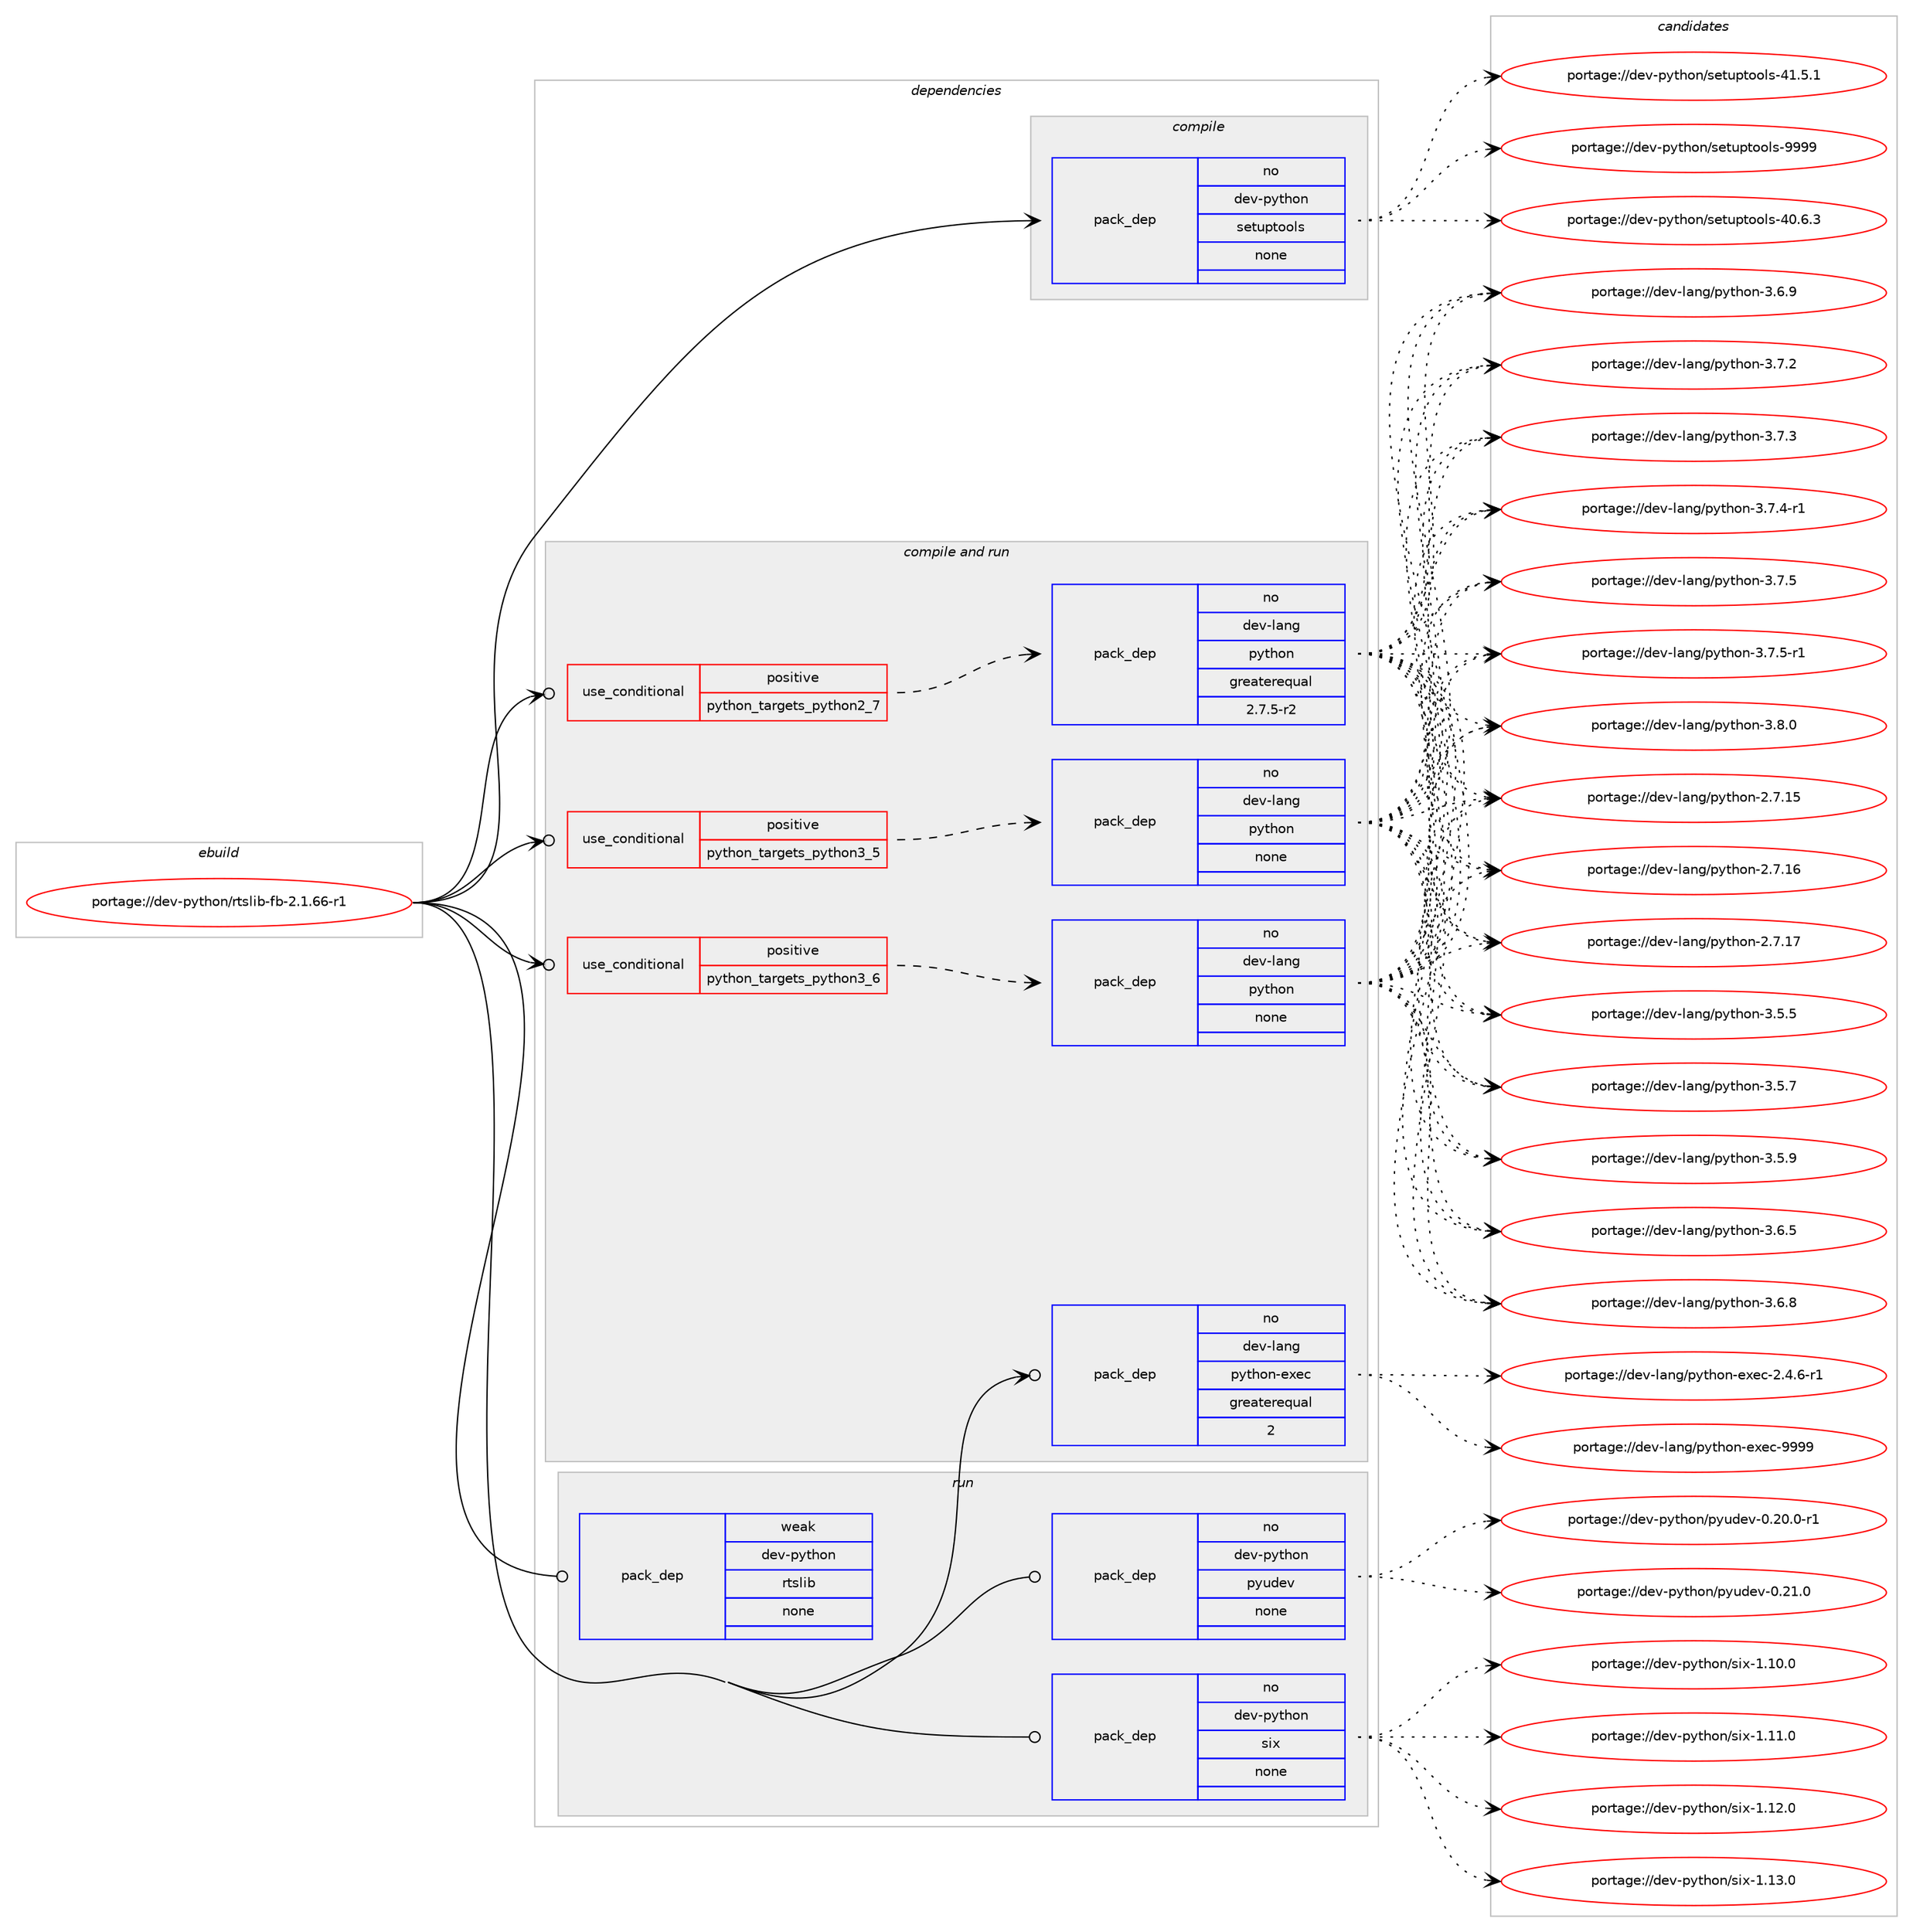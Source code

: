 digraph prolog {

# *************
# Graph options
# *************

newrank=true;
concentrate=true;
compound=true;
graph [rankdir=LR,fontname=Helvetica,fontsize=10,ranksep=1.5];#, ranksep=2.5, nodesep=0.2];
edge  [arrowhead=vee];
node  [fontname=Helvetica,fontsize=10];

# **********
# The ebuild
# **********

subgraph cluster_leftcol {
color=gray;
rank=same;
label=<<i>ebuild</i>>;
id [label="portage://dev-python/rtslib-fb-2.1.66-r1", color=red, width=4, href="../dev-python/rtslib-fb-2.1.66-r1.svg"];
}

# ****************
# The dependencies
# ****************

subgraph cluster_midcol {
color=gray;
label=<<i>dependencies</i>>;
subgraph cluster_compile {
fillcolor="#eeeeee";
style=filled;
label=<<i>compile</i>>;
subgraph pack129520 {
dependency171195 [label=<<TABLE BORDER="0" CELLBORDER="1" CELLSPACING="0" CELLPADDING="4" WIDTH="220"><TR><TD ROWSPAN="6" CELLPADDING="30">pack_dep</TD></TR><TR><TD WIDTH="110">no</TD></TR><TR><TD>dev-python</TD></TR><TR><TD>setuptools</TD></TR><TR><TD>none</TD></TR><TR><TD></TD></TR></TABLE>>, shape=none, color=blue];
}
id:e -> dependency171195:w [weight=20,style="solid",arrowhead="vee"];
}
subgraph cluster_compileandrun {
fillcolor="#eeeeee";
style=filled;
label=<<i>compile and run</i>>;
subgraph cond38272 {
dependency171196 [label=<<TABLE BORDER="0" CELLBORDER="1" CELLSPACING="0" CELLPADDING="4"><TR><TD ROWSPAN="3" CELLPADDING="10">use_conditional</TD></TR><TR><TD>positive</TD></TR><TR><TD>python_targets_python2_7</TD></TR></TABLE>>, shape=none, color=red];
subgraph pack129521 {
dependency171197 [label=<<TABLE BORDER="0" CELLBORDER="1" CELLSPACING="0" CELLPADDING="4" WIDTH="220"><TR><TD ROWSPAN="6" CELLPADDING="30">pack_dep</TD></TR><TR><TD WIDTH="110">no</TD></TR><TR><TD>dev-lang</TD></TR><TR><TD>python</TD></TR><TR><TD>greaterequal</TD></TR><TR><TD>2.7.5-r2</TD></TR></TABLE>>, shape=none, color=blue];
}
dependency171196:e -> dependency171197:w [weight=20,style="dashed",arrowhead="vee"];
}
id:e -> dependency171196:w [weight=20,style="solid",arrowhead="odotvee"];
subgraph cond38273 {
dependency171198 [label=<<TABLE BORDER="0" CELLBORDER="1" CELLSPACING="0" CELLPADDING="4"><TR><TD ROWSPAN="3" CELLPADDING="10">use_conditional</TD></TR><TR><TD>positive</TD></TR><TR><TD>python_targets_python3_5</TD></TR></TABLE>>, shape=none, color=red];
subgraph pack129522 {
dependency171199 [label=<<TABLE BORDER="0" CELLBORDER="1" CELLSPACING="0" CELLPADDING="4" WIDTH="220"><TR><TD ROWSPAN="6" CELLPADDING="30">pack_dep</TD></TR><TR><TD WIDTH="110">no</TD></TR><TR><TD>dev-lang</TD></TR><TR><TD>python</TD></TR><TR><TD>none</TD></TR><TR><TD></TD></TR></TABLE>>, shape=none, color=blue];
}
dependency171198:e -> dependency171199:w [weight=20,style="dashed",arrowhead="vee"];
}
id:e -> dependency171198:w [weight=20,style="solid",arrowhead="odotvee"];
subgraph cond38274 {
dependency171200 [label=<<TABLE BORDER="0" CELLBORDER="1" CELLSPACING="0" CELLPADDING="4"><TR><TD ROWSPAN="3" CELLPADDING="10">use_conditional</TD></TR><TR><TD>positive</TD></TR><TR><TD>python_targets_python3_6</TD></TR></TABLE>>, shape=none, color=red];
subgraph pack129523 {
dependency171201 [label=<<TABLE BORDER="0" CELLBORDER="1" CELLSPACING="0" CELLPADDING="4" WIDTH="220"><TR><TD ROWSPAN="6" CELLPADDING="30">pack_dep</TD></TR><TR><TD WIDTH="110">no</TD></TR><TR><TD>dev-lang</TD></TR><TR><TD>python</TD></TR><TR><TD>none</TD></TR><TR><TD></TD></TR></TABLE>>, shape=none, color=blue];
}
dependency171200:e -> dependency171201:w [weight=20,style="dashed",arrowhead="vee"];
}
id:e -> dependency171200:w [weight=20,style="solid",arrowhead="odotvee"];
subgraph pack129524 {
dependency171202 [label=<<TABLE BORDER="0" CELLBORDER="1" CELLSPACING="0" CELLPADDING="4" WIDTH="220"><TR><TD ROWSPAN="6" CELLPADDING="30">pack_dep</TD></TR><TR><TD WIDTH="110">no</TD></TR><TR><TD>dev-lang</TD></TR><TR><TD>python-exec</TD></TR><TR><TD>greaterequal</TD></TR><TR><TD>2</TD></TR></TABLE>>, shape=none, color=blue];
}
id:e -> dependency171202:w [weight=20,style="solid",arrowhead="odotvee"];
}
subgraph cluster_run {
fillcolor="#eeeeee";
style=filled;
label=<<i>run</i>>;
subgraph pack129525 {
dependency171203 [label=<<TABLE BORDER="0" CELLBORDER="1" CELLSPACING="0" CELLPADDING="4" WIDTH="220"><TR><TD ROWSPAN="6" CELLPADDING="30">pack_dep</TD></TR><TR><TD WIDTH="110">no</TD></TR><TR><TD>dev-python</TD></TR><TR><TD>pyudev</TD></TR><TR><TD>none</TD></TR><TR><TD></TD></TR></TABLE>>, shape=none, color=blue];
}
id:e -> dependency171203:w [weight=20,style="solid",arrowhead="odot"];
subgraph pack129526 {
dependency171204 [label=<<TABLE BORDER="0" CELLBORDER="1" CELLSPACING="0" CELLPADDING="4" WIDTH="220"><TR><TD ROWSPAN="6" CELLPADDING="30">pack_dep</TD></TR><TR><TD WIDTH="110">no</TD></TR><TR><TD>dev-python</TD></TR><TR><TD>six</TD></TR><TR><TD>none</TD></TR><TR><TD></TD></TR></TABLE>>, shape=none, color=blue];
}
id:e -> dependency171204:w [weight=20,style="solid",arrowhead="odot"];
subgraph pack129527 {
dependency171205 [label=<<TABLE BORDER="0" CELLBORDER="1" CELLSPACING="0" CELLPADDING="4" WIDTH="220"><TR><TD ROWSPAN="6" CELLPADDING="30">pack_dep</TD></TR><TR><TD WIDTH="110">weak</TD></TR><TR><TD>dev-python</TD></TR><TR><TD>rtslib</TD></TR><TR><TD>none</TD></TR><TR><TD></TD></TR></TABLE>>, shape=none, color=blue];
}
id:e -> dependency171205:w [weight=20,style="solid",arrowhead="odot"];
}
}

# **************
# The candidates
# **************

subgraph cluster_choices {
rank=same;
color=gray;
label=<<i>candidates</i>>;

subgraph choice129520 {
color=black;
nodesep=1;
choiceportage100101118451121211161041111104711510111611711211611111110811545524846544651 [label="portage://dev-python/setuptools-40.6.3", color=red, width=4,href="../dev-python/setuptools-40.6.3.svg"];
choiceportage100101118451121211161041111104711510111611711211611111110811545524946534649 [label="portage://dev-python/setuptools-41.5.1", color=red, width=4,href="../dev-python/setuptools-41.5.1.svg"];
choiceportage10010111845112121116104111110471151011161171121161111111081154557575757 [label="portage://dev-python/setuptools-9999", color=red, width=4,href="../dev-python/setuptools-9999.svg"];
dependency171195:e -> choiceportage100101118451121211161041111104711510111611711211611111110811545524846544651:w [style=dotted,weight="100"];
dependency171195:e -> choiceportage100101118451121211161041111104711510111611711211611111110811545524946534649:w [style=dotted,weight="100"];
dependency171195:e -> choiceportage10010111845112121116104111110471151011161171121161111111081154557575757:w [style=dotted,weight="100"];
}
subgraph choice129521 {
color=black;
nodesep=1;
choiceportage10010111845108971101034711212111610411111045504655464953 [label="portage://dev-lang/python-2.7.15", color=red, width=4,href="../dev-lang/python-2.7.15.svg"];
choiceportage10010111845108971101034711212111610411111045504655464954 [label="portage://dev-lang/python-2.7.16", color=red, width=4,href="../dev-lang/python-2.7.16.svg"];
choiceportage10010111845108971101034711212111610411111045504655464955 [label="portage://dev-lang/python-2.7.17", color=red, width=4,href="../dev-lang/python-2.7.17.svg"];
choiceportage100101118451089711010347112121116104111110455146534653 [label="portage://dev-lang/python-3.5.5", color=red, width=4,href="../dev-lang/python-3.5.5.svg"];
choiceportage100101118451089711010347112121116104111110455146534655 [label="portage://dev-lang/python-3.5.7", color=red, width=4,href="../dev-lang/python-3.5.7.svg"];
choiceportage100101118451089711010347112121116104111110455146534657 [label="portage://dev-lang/python-3.5.9", color=red, width=4,href="../dev-lang/python-3.5.9.svg"];
choiceportage100101118451089711010347112121116104111110455146544653 [label="portage://dev-lang/python-3.6.5", color=red, width=4,href="../dev-lang/python-3.6.5.svg"];
choiceportage100101118451089711010347112121116104111110455146544656 [label="portage://dev-lang/python-3.6.8", color=red, width=4,href="../dev-lang/python-3.6.8.svg"];
choiceportage100101118451089711010347112121116104111110455146544657 [label="portage://dev-lang/python-3.6.9", color=red, width=4,href="../dev-lang/python-3.6.9.svg"];
choiceportage100101118451089711010347112121116104111110455146554650 [label="portage://dev-lang/python-3.7.2", color=red, width=4,href="../dev-lang/python-3.7.2.svg"];
choiceportage100101118451089711010347112121116104111110455146554651 [label="portage://dev-lang/python-3.7.3", color=red, width=4,href="../dev-lang/python-3.7.3.svg"];
choiceportage1001011184510897110103471121211161041111104551465546524511449 [label="portage://dev-lang/python-3.7.4-r1", color=red, width=4,href="../dev-lang/python-3.7.4-r1.svg"];
choiceportage100101118451089711010347112121116104111110455146554653 [label="portage://dev-lang/python-3.7.5", color=red, width=4,href="../dev-lang/python-3.7.5.svg"];
choiceportage1001011184510897110103471121211161041111104551465546534511449 [label="portage://dev-lang/python-3.7.5-r1", color=red, width=4,href="../dev-lang/python-3.7.5-r1.svg"];
choiceportage100101118451089711010347112121116104111110455146564648 [label="portage://dev-lang/python-3.8.0", color=red, width=4,href="../dev-lang/python-3.8.0.svg"];
dependency171197:e -> choiceportage10010111845108971101034711212111610411111045504655464953:w [style=dotted,weight="100"];
dependency171197:e -> choiceportage10010111845108971101034711212111610411111045504655464954:w [style=dotted,weight="100"];
dependency171197:e -> choiceportage10010111845108971101034711212111610411111045504655464955:w [style=dotted,weight="100"];
dependency171197:e -> choiceportage100101118451089711010347112121116104111110455146534653:w [style=dotted,weight="100"];
dependency171197:e -> choiceportage100101118451089711010347112121116104111110455146534655:w [style=dotted,weight="100"];
dependency171197:e -> choiceportage100101118451089711010347112121116104111110455146534657:w [style=dotted,weight="100"];
dependency171197:e -> choiceportage100101118451089711010347112121116104111110455146544653:w [style=dotted,weight="100"];
dependency171197:e -> choiceportage100101118451089711010347112121116104111110455146544656:w [style=dotted,weight="100"];
dependency171197:e -> choiceportage100101118451089711010347112121116104111110455146544657:w [style=dotted,weight="100"];
dependency171197:e -> choiceportage100101118451089711010347112121116104111110455146554650:w [style=dotted,weight="100"];
dependency171197:e -> choiceportage100101118451089711010347112121116104111110455146554651:w [style=dotted,weight="100"];
dependency171197:e -> choiceportage1001011184510897110103471121211161041111104551465546524511449:w [style=dotted,weight="100"];
dependency171197:e -> choiceportage100101118451089711010347112121116104111110455146554653:w [style=dotted,weight="100"];
dependency171197:e -> choiceportage1001011184510897110103471121211161041111104551465546534511449:w [style=dotted,weight="100"];
dependency171197:e -> choiceportage100101118451089711010347112121116104111110455146564648:w [style=dotted,weight="100"];
}
subgraph choice129522 {
color=black;
nodesep=1;
choiceportage10010111845108971101034711212111610411111045504655464953 [label="portage://dev-lang/python-2.7.15", color=red, width=4,href="../dev-lang/python-2.7.15.svg"];
choiceportage10010111845108971101034711212111610411111045504655464954 [label="portage://dev-lang/python-2.7.16", color=red, width=4,href="../dev-lang/python-2.7.16.svg"];
choiceportage10010111845108971101034711212111610411111045504655464955 [label="portage://dev-lang/python-2.7.17", color=red, width=4,href="../dev-lang/python-2.7.17.svg"];
choiceportage100101118451089711010347112121116104111110455146534653 [label="portage://dev-lang/python-3.5.5", color=red, width=4,href="../dev-lang/python-3.5.5.svg"];
choiceportage100101118451089711010347112121116104111110455146534655 [label="portage://dev-lang/python-3.5.7", color=red, width=4,href="../dev-lang/python-3.5.7.svg"];
choiceportage100101118451089711010347112121116104111110455146534657 [label="portage://dev-lang/python-3.5.9", color=red, width=4,href="../dev-lang/python-3.5.9.svg"];
choiceportage100101118451089711010347112121116104111110455146544653 [label="portage://dev-lang/python-3.6.5", color=red, width=4,href="../dev-lang/python-3.6.5.svg"];
choiceportage100101118451089711010347112121116104111110455146544656 [label="portage://dev-lang/python-3.6.8", color=red, width=4,href="../dev-lang/python-3.6.8.svg"];
choiceportage100101118451089711010347112121116104111110455146544657 [label="portage://dev-lang/python-3.6.9", color=red, width=4,href="../dev-lang/python-3.6.9.svg"];
choiceportage100101118451089711010347112121116104111110455146554650 [label="portage://dev-lang/python-3.7.2", color=red, width=4,href="../dev-lang/python-3.7.2.svg"];
choiceportage100101118451089711010347112121116104111110455146554651 [label="portage://dev-lang/python-3.7.3", color=red, width=4,href="../dev-lang/python-3.7.3.svg"];
choiceportage1001011184510897110103471121211161041111104551465546524511449 [label="portage://dev-lang/python-3.7.4-r1", color=red, width=4,href="../dev-lang/python-3.7.4-r1.svg"];
choiceportage100101118451089711010347112121116104111110455146554653 [label="portage://dev-lang/python-3.7.5", color=red, width=4,href="../dev-lang/python-3.7.5.svg"];
choiceportage1001011184510897110103471121211161041111104551465546534511449 [label="portage://dev-lang/python-3.7.5-r1", color=red, width=4,href="../dev-lang/python-3.7.5-r1.svg"];
choiceportage100101118451089711010347112121116104111110455146564648 [label="portage://dev-lang/python-3.8.0", color=red, width=4,href="../dev-lang/python-3.8.0.svg"];
dependency171199:e -> choiceportage10010111845108971101034711212111610411111045504655464953:w [style=dotted,weight="100"];
dependency171199:e -> choiceportage10010111845108971101034711212111610411111045504655464954:w [style=dotted,weight="100"];
dependency171199:e -> choiceportage10010111845108971101034711212111610411111045504655464955:w [style=dotted,weight="100"];
dependency171199:e -> choiceportage100101118451089711010347112121116104111110455146534653:w [style=dotted,weight="100"];
dependency171199:e -> choiceportage100101118451089711010347112121116104111110455146534655:w [style=dotted,weight="100"];
dependency171199:e -> choiceportage100101118451089711010347112121116104111110455146534657:w [style=dotted,weight="100"];
dependency171199:e -> choiceportage100101118451089711010347112121116104111110455146544653:w [style=dotted,weight="100"];
dependency171199:e -> choiceportage100101118451089711010347112121116104111110455146544656:w [style=dotted,weight="100"];
dependency171199:e -> choiceportage100101118451089711010347112121116104111110455146544657:w [style=dotted,weight="100"];
dependency171199:e -> choiceportage100101118451089711010347112121116104111110455146554650:w [style=dotted,weight="100"];
dependency171199:e -> choiceportage100101118451089711010347112121116104111110455146554651:w [style=dotted,weight="100"];
dependency171199:e -> choiceportage1001011184510897110103471121211161041111104551465546524511449:w [style=dotted,weight="100"];
dependency171199:e -> choiceportage100101118451089711010347112121116104111110455146554653:w [style=dotted,weight="100"];
dependency171199:e -> choiceportage1001011184510897110103471121211161041111104551465546534511449:w [style=dotted,weight="100"];
dependency171199:e -> choiceportage100101118451089711010347112121116104111110455146564648:w [style=dotted,weight="100"];
}
subgraph choice129523 {
color=black;
nodesep=1;
choiceportage10010111845108971101034711212111610411111045504655464953 [label="portage://dev-lang/python-2.7.15", color=red, width=4,href="../dev-lang/python-2.7.15.svg"];
choiceportage10010111845108971101034711212111610411111045504655464954 [label="portage://dev-lang/python-2.7.16", color=red, width=4,href="../dev-lang/python-2.7.16.svg"];
choiceportage10010111845108971101034711212111610411111045504655464955 [label="portage://dev-lang/python-2.7.17", color=red, width=4,href="../dev-lang/python-2.7.17.svg"];
choiceportage100101118451089711010347112121116104111110455146534653 [label="portage://dev-lang/python-3.5.5", color=red, width=4,href="../dev-lang/python-3.5.5.svg"];
choiceportage100101118451089711010347112121116104111110455146534655 [label="portage://dev-lang/python-3.5.7", color=red, width=4,href="../dev-lang/python-3.5.7.svg"];
choiceportage100101118451089711010347112121116104111110455146534657 [label="portage://dev-lang/python-3.5.9", color=red, width=4,href="../dev-lang/python-3.5.9.svg"];
choiceportage100101118451089711010347112121116104111110455146544653 [label="portage://dev-lang/python-3.6.5", color=red, width=4,href="../dev-lang/python-3.6.5.svg"];
choiceportage100101118451089711010347112121116104111110455146544656 [label="portage://dev-lang/python-3.6.8", color=red, width=4,href="../dev-lang/python-3.6.8.svg"];
choiceportage100101118451089711010347112121116104111110455146544657 [label="portage://dev-lang/python-3.6.9", color=red, width=4,href="../dev-lang/python-3.6.9.svg"];
choiceportage100101118451089711010347112121116104111110455146554650 [label="portage://dev-lang/python-3.7.2", color=red, width=4,href="../dev-lang/python-3.7.2.svg"];
choiceportage100101118451089711010347112121116104111110455146554651 [label="portage://dev-lang/python-3.7.3", color=red, width=4,href="../dev-lang/python-3.7.3.svg"];
choiceportage1001011184510897110103471121211161041111104551465546524511449 [label="portage://dev-lang/python-3.7.4-r1", color=red, width=4,href="../dev-lang/python-3.7.4-r1.svg"];
choiceportage100101118451089711010347112121116104111110455146554653 [label="portage://dev-lang/python-3.7.5", color=red, width=4,href="../dev-lang/python-3.7.5.svg"];
choiceportage1001011184510897110103471121211161041111104551465546534511449 [label="portage://dev-lang/python-3.7.5-r1", color=red, width=4,href="../dev-lang/python-3.7.5-r1.svg"];
choiceportage100101118451089711010347112121116104111110455146564648 [label="portage://dev-lang/python-3.8.0", color=red, width=4,href="../dev-lang/python-3.8.0.svg"];
dependency171201:e -> choiceportage10010111845108971101034711212111610411111045504655464953:w [style=dotted,weight="100"];
dependency171201:e -> choiceportage10010111845108971101034711212111610411111045504655464954:w [style=dotted,weight="100"];
dependency171201:e -> choiceportage10010111845108971101034711212111610411111045504655464955:w [style=dotted,weight="100"];
dependency171201:e -> choiceportage100101118451089711010347112121116104111110455146534653:w [style=dotted,weight="100"];
dependency171201:e -> choiceportage100101118451089711010347112121116104111110455146534655:w [style=dotted,weight="100"];
dependency171201:e -> choiceportage100101118451089711010347112121116104111110455146534657:w [style=dotted,weight="100"];
dependency171201:e -> choiceportage100101118451089711010347112121116104111110455146544653:w [style=dotted,weight="100"];
dependency171201:e -> choiceportage100101118451089711010347112121116104111110455146544656:w [style=dotted,weight="100"];
dependency171201:e -> choiceportage100101118451089711010347112121116104111110455146544657:w [style=dotted,weight="100"];
dependency171201:e -> choiceportage100101118451089711010347112121116104111110455146554650:w [style=dotted,weight="100"];
dependency171201:e -> choiceportage100101118451089711010347112121116104111110455146554651:w [style=dotted,weight="100"];
dependency171201:e -> choiceportage1001011184510897110103471121211161041111104551465546524511449:w [style=dotted,weight="100"];
dependency171201:e -> choiceportage100101118451089711010347112121116104111110455146554653:w [style=dotted,weight="100"];
dependency171201:e -> choiceportage1001011184510897110103471121211161041111104551465546534511449:w [style=dotted,weight="100"];
dependency171201:e -> choiceportage100101118451089711010347112121116104111110455146564648:w [style=dotted,weight="100"];
}
subgraph choice129524 {
color=black;
nodesep=1;
choiceportage10010111845108971101034711212111610411111045101120101994550465246544511449 [label="portage://dev-lang/python-exec-2.4.6-r1", color=red, width=4,href="../dev-lang/python-exec-2.4.6-r1.svg"];
choiceportage10010111845108971101034711212111610411111045101120101994557575757 [label="portage://dev-lang/python-exec-9999", color=red, width=4,href="../dev-lang/python-exec-9999.svg"];
dependency171202:e -> choiceportage10010111845108971101034711212111610411111045101120101994550465246544511449:w [style=dotted,weight="100"];
dependency171202:e -> choiceportage10010111845108971101034711212111610411111045101120101994557575757:w [style=dotted,weight="100"];
}
subgraph choice129525 {
color=black;
nodesep=1;
choiceportage1001011184511212111610411111047112121117100101118454846504846484511449 [label="portage://dev-python/pyudev-0.20.0-r1", color=red, width=4,href="../dev-python/pyudev-0.20.0-r1.svg"];
choiceportage100101118451121211161041111104711212111710010111845484650494648 [label="portage://dev-python/pyudev-0.21.0", color=red, width=4,href="../dev-python/pyudev-0.21.0.svg"];
dependency171203:e -> choiceportage1001011184511212111610411111047112121117100101118454846504846484511449:w [style=dotted,weight="100"];
dependency171203:e -> choiceportage100101118451121211161041111104711212111710010111845484650494648:w [style=dotted,weight="100"];
}
subgraph choice129526 {
color=black;
nodesep=1;
choiceportage100101118451121211161041111104711510512045494649484648 [label="portage://dev-python/six-1.10.0", color=red, width=4,href="../dev-python/six-1.10.0.svg"];
choiceportage100101118451121211161041111104711510512045494649494648 [label="portage://dev-python/six-1.11.0", color=red, width=4,href="../dev-python/six-1.11.0.svg"];
choiceportage100101118451121211161041111104711510512045494649504648 [label="portage://dev-python/six-1.12.0", color=red, width=4,href="../dev-python/six-1.12.0.svg"];
choiceportage100101118451121211161041111104711510512045494649514648 [label="portage://dev-python/six-1.13.0", color=red, width=4,href="../dev-python/six-1.13.0.svg"];
dependency171204:e -> choiceportage100101118451121211161041111104711510512045494649484648:w [style=dotted,weight="100"];
dependency171204:e -> choiceportage100101118451121211161041111104711510512045494649494648:w [style=dotted,weight="100"];
dependency171204:e -> choiceportage100101118451121211161041111104711510512045494649504648:w [style=dotted,weight="100"];
dependency171204:e -> choiceportage100101118451121211161041111104711510512045494649514648:w [style=dotted,weight="100"];
}
subgraph choice129527 {
color=black;
nodesep=1;
}
}

}
